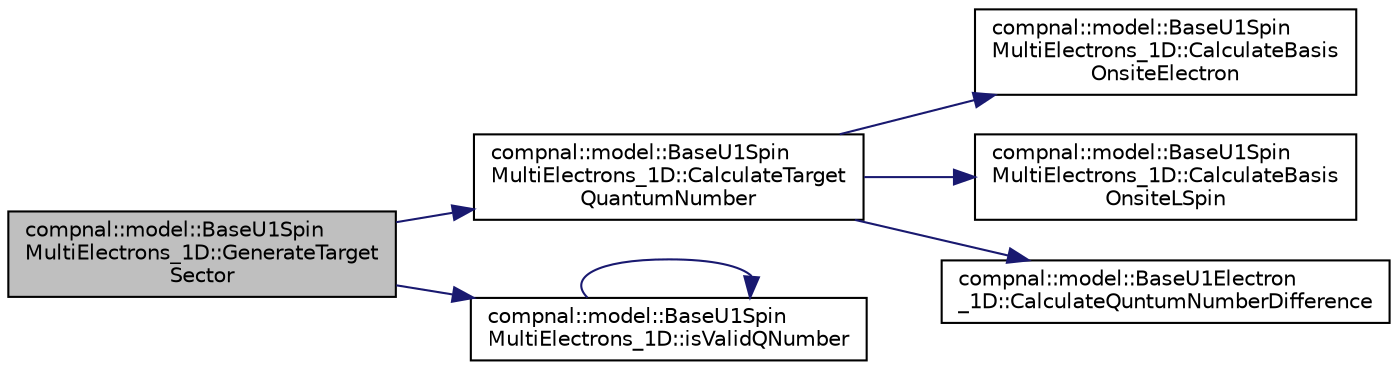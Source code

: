 digraph "compnal::model::BaseU1SpinMultiElectrons_1D::GenerateTargetSector"
{
 // INTERACTIVE_SVG=YES
 // LATEX_PDF_SIZE
  edge [fontname="Helvetica",fontsize="10",labelfontname="Helvetica",labelfontsize="10"];
  node [fontname="Helvetica",fontsize="10",shape=record];
  rankdir="LR";
  Node1 [label="compnal::model::BaseU1Spin\lMultiElectrons_1D::GenerateTarget\lSector",height=0.2,width=0.4,color="black", fillcolor="grey75", style="filled", fontcolor="black",tooltip="Calculate the quantum numbers of excited states that appear when calculating the correlation function..."];
  Node1 -> Node2 [color="midnightblue",fontsize="10",style="solid",fontname="Helvetica"];
  Node2 [label="compnal::model::BaseU1Spin\lMultiElectrons_1D::CalculateTarget\lQuantumNumber",height=0.2,width=0.4,color="black", fillcolor="white", style="filled",URL="$d6/d25/classcompnal_1_1model_1_1_base_u1_spin_multi_electrons__1_d.html#a37055055afea88867025e7287eb048d7",tooltip="Calculate difference of the number of total electrons and the total sz from the rows and columns in t..."];
  Node2 -> Node3 [color="midnightblue",fontsize="10",style="solid",fontname="Helvetica"];
  Node3 [label="compnal::model::BaseU1Spin\lMultiElectrons_1D::CalculateBasis\lOnsiteElectron",height=0.2,width=0.4,color="black", fillcolor="white", style="filled",URL="$d6/d25/classcompnal_1_1model_1_1_base_u1_spin_multi_electrons__1_d.html#a3d5150384f28ce59aa15473581322e96",tooltip="Calculate onsite basis for the electrons from an onsite basis."];
  Node2 -> Node4 [color="midnightblue",fontsize="10",style="solid",fontname="Helvetica"];
  Node4 [label="compnal::model::BaseU1Spin\lMultiElectrons_1D::CalculateBasis\lOnsiteLSpin",height=0.2,width=0.4,color="black", fillcolor="white", style="filled",URL="$d6/d25/classcompnal_1_1model_1_1_base_u1_spin_multi_electrons__1_d.html#a4ff7b328710f62f5351dd482950ac5db",tooltip="Calculate onsite basis for the loca spins from an onsite basis."];
  Node2 -> Node5 [color="midnightblue",fontsize="10",style="solid",fontname="Helvetica"];
  Node5 [label="compnal::model::BaseU1Electron\l_1D::CalculateQuntumNumberDifference",height=0.2,width=0.4,color="black", fillcolor="white", style="filled",URL="$d8/dc0/classcompnal_1_1model_1_1_base_u1_electron__1_d.html#a7eeaeb64c183a9be7d49d2dea7ade5ef",tooltip="Calculate difference of the number of total electrons and the total sz from the rows and columns in t..."];
  Node1 -> Node6 [color="midnightblue",fontsize="10",style="solid",fontname="Helvetica"];
  Node6 [label="compnal::model::BaseU1Spin\lMultiElectrons_1D::isValidQNumber",height=0.2,width=0.4,color="black", fillcolor="white", style="filled",URL="$d6/d25/classcompnal_1_1model_1_1_base_u1_spin_multi_electrons__1_d.html#a4d952c07e25f4eef01ef9d2a9530a3da",tooltip="Check if there is a subspace specified by the input quantum numbers."];
  Node6 -> Node6 [color="midnightblue",fontsize="10",style="solid",fontname="Helvetica"];
}
